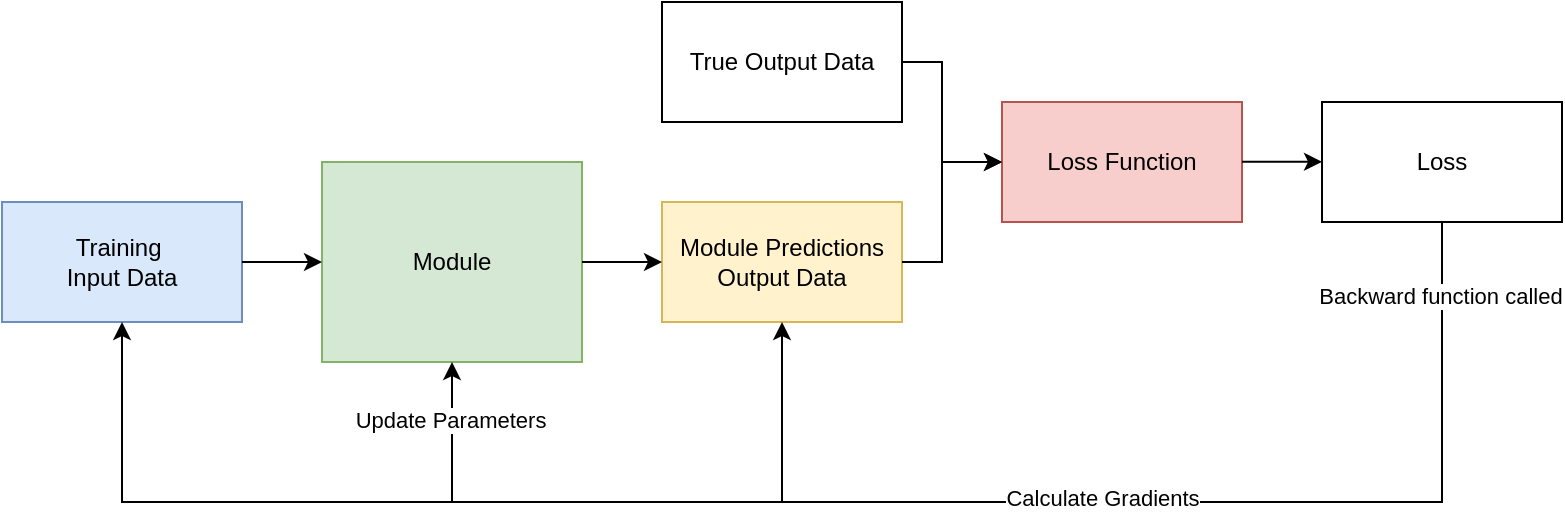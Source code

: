 <mxfile version="25.0.3">
  <diagram name="Page-1" id="5KFCiNz97AgDCEf3eIto">
    <mxGraphModel dx="991" dy="613" grid="1" gridSize="10" guides="1" tooltips="1" connect="1" arrows="1" fold="1" page="1" pageScale="1" pageWidth="827" pageHeight="1169" math="0" shadow="0">
      <root>
        <mxCell id="0" />
        <mxCell id="1" parent="0" />
        <mxCell id="_BpGqhoCsBsflLBsP414-1" value="Training&amp;nbsp;&lt;div&gt;Input Data&lt;/div&gt;" style="rounded=0;whiteSpace=wrap;html=1;fillColor=#dae8fc;strokeColor=#6c8ebf;" parent="1" vertex="1">
          <mxGeometry x="100" y="210" width="120" height="60" as="geometry" />
        </mxCell>
        <mxCell id="_BpGqhoCsBsflLBsP414-2" value="Module" style="rounded=0;whiteSpace=wrap;html=1;fillColor=#d5e8d4;strokeColor=#82b366;" parent="1" vertex="1">
          <mxGeometry x="260" y="190" width="130" height="100" as="geometry" />
        </mxCell>
        <mxCell id="_BpGqhoCsBsflLBsP414-3" value="" style="endArrow=classic;html=1;rounded=0;exitX=1;exitY=0.5;exitDx=0;exitDy=0;entryX=0;entryY=0.5;entryDx=0;entryDy=0;" parent="1" source="_BpGqhoCsBsflLBsP414-1" target="_BpGqhoCsBsflLBsP414-2" edge="1">
          <mxGeometry width="50" height="50" relative="1" as="geometry">
            <mxPoint x="360" y="270" as="sourcePoint" />
            <mxPoint x="410" y="220" as="targetPoint" />
          </mxGeometry>
        </mxCell>
        <mxCell id="_BpGqhoCsBsflLBsP414-4" value="Module Predictions Output Data" style="rounded=0;whiteSpace=wrap;html=1;fillColor=#fff2cc;strokeColor=#d6b656;" parent="1" vertex="1">
          <mxGeometry x="430" y="210" width="120" height="60" as="geometry" />
        </mxCell>
        <mxCell id="_BpGqhoCsBsflLBsP414-5" value="" style="endArrow=classic;html=1;rounded=0;exitX=1;exitY=0.5;exitDx=0;exitDy=0;entryX=0;entryY=0.5;entryDx=0;entryDy=0;" parent="1" source="_BpGqhoCsBsflLBsP414-2" target="_BpGqhoCsBsflLBsP414-4" edge="1">
          <mxGeometry width="50" height="50" relative="1" as="geometry">
            <mxPoint x="410" y="270" as="sourcePoint" />
            <mxPoint x="460" y="220" as="targetPoint" />
          </mxGeometry>
        </mxCell>
        <mxCell id="_BpGqhoCsBsflLBsP414-6" value="True Output Data" style="rounded=0;whiteSpace=wrap;html=1;" parent="1" vertex="1">
          <mxGeometry x="430" y="110" width="120" height="60" as="geometry" />
        </mxCell>
        <mxCell id="_BpGqhoCsBsflLBsP414-7" value="Loss Function" style="rounded=0;whiteSpace=wrap;html=1;fillColor=#f8cecc;strokeColor=#b85450;" parent="1" vertex="1">
          <mxGeometry x="600" y="160" width="120" height="60" as="geometry" />
        </mxCell>
        <mxCell id="_BpGqhoCsBsflLBsP414-8" value="" style="endArrow=classic;html=1;rounded=0;exitX=1;exitY=0.5;exitDx=0;exitDy=0;entryX=0;entryY=0.5;entryDx=0;entryDy=0;" parent="1" source="_BpGqhoCsBsflLBsP414-6" target="_BpGqhoCsBsflLBsP414-7" edge="1">
          <mxGeometry width="50" height="50" relative="1" as="geometry">
            <mxPoint x="640" y="260" as="sourcePoint" />
            <mxPoint x="690" y="210" as="targetPoint" />
            <Array as="points">
              <mxPoint x="570" y="140" />
              <mxPoint x="570" y="190" />
            </Array>
          </mxGeometry>
        </mxCell>
        <mxCell id="_BpGqhoCsBsflLBsP414-9" value="" style="endArrow=classic;html=1;rounded=0;exitX=1;exitY=0.5;exitDx=0;exitDy=0;entryX=0;entryY=0.5;entryDx=0;entryDy=0;" parent="1" source="_BpGqhoCsBsflLBsP414-4" target="_BpGqhoCsBsflLBsP414-7" edge="1">
          <mxGeometry width="50" height="50" relative="1" as="geometry">
            <mxPoint x="640" y="260" as="sourcePoint" />
            <mxPoint x="690" y="210" as="targetPoint" />
            <Array as="points">
              <mxPoint x="570" y="240" />
              <mxPoint x="570" y="190" />
            </Array>
          </mxGeometry>
        </mxCell>
        <mxCell id="_BpGqhoCsBsflLBsP414-12" value="" style="endArrow=classic;html=1;rounded=0;exitX=1;exitY=0.5;exitDx=0;exitDy=0;entryX=0;entryY=0.5;entryDx=0;entryDy=0;" parent="1" edge="1">
          <mxGeometry width="50" height="50" relative="1" as="geometry">
            <mxPoint x="720" y="189.89" as="sourcePoint" />
            <mxPoint x="760" y="189.89" as="targetPoint" />
          </mxGeometry>
        </mxCell>
        <mxCell id="_BpGqhoCsBsflLBsP414-13" value="Loss" style="rounded=0;whiteSpace=wrap;html=1;" parent="1" vertex="1">
          <mxGeometry x="760" y="160" width="120" height="60" as="geometry" />
        </mxCell>
        <mxCell id="_BpGqhoCsBsflLBsP414-14" value="" style="endArrow=classic;html=1;rounded=0;exitX=0.5;exitY=1;exitDx=0;exitDy=0;entryX=0.5;entryY=1;entryDx=0;entryDy=0;" parent="1" source="_BpGqhoCsBsflLBsP414-13" target="_BpGqhoCsBsflLBsP414-2" edge="1">
          <mxGeometry width="50" height="50" relative="1" as="geometry">
            <mxPoint x="590" y="390" as="sourcePoint" />
            <mxPoint x="640" y="340" as="targetPoint" />
            <Array as="points">
              <mxPoint x="820" y="360" />
              <mxPoint x="325" y="360" />
            </Array>
          </mxGeometry>
        </mxCell>
        <mxCell id="_BpGqhoCsBsflLBsP414-15" value="Backward function called" style="edgeLabel;html=1;align=center;verticalAlign=middle;resizable=0;points=[];" parent="_BpGqhoCsBsflLBsP414-14" vertex="1" connectable="0">
          <mxGeometry x="-0.897" y="-1" relative="1" as="geometry">
            <mxPoint as="offset" />
          </mxGeometry>
        </mxCell>
        <mxCell id="_BpGqhoCsBsflLBsP414-25" value="Calculate Gradients" style="edgeLabel;html=1;align=center;verticalAlign=middle;resizable=0;points=[];" parent="_BpGqhoCsBsflLBsP414-14" vertex="1" connectable="0">
          <mxGeometry x="0.027" y="-2" relative="1" as="geometry">
            <mxPoint x="52" as="offset" />
          </mxGeometry>
        </mxCell>
        <mxCell id="fboLiUUb6hGoFSgm-kUR-3" value="Update Parameters" style="edgeLabel;html=1;align=center;verticalAlign=middle;resizable=0;points=[];" vertex="1" connectable="0" parent="_BpGqhoCsBsflLBsP414-14">
          <mxGeometry x="0.92" y="1" relative="1" as="geometry">
            <mxPoint y="1" as="offset" />
          </mxGeometry>
        </mxCell>
        <mxCell id="_BpGqhoCsBsflLBsP414-17" value="" style="endArrow=classic;html=1;rounded=0;entryX=0.5;entryY=1;entryDx=0;entryDy=0;" parent="1" target="_BpGqhoCsBsflLBsP414-1" edge="1">
          <mxGeometry width="50" height="50" relative="1" as="geometry">
            <mxPoint x="330" y="360" as="sourcePoint" />
            <mxPoint x="390" y="270" as="targetPoint" />
            <Array as="points">
              <mxPoint x="160" y="360" />
            </Array>
          </mxGeometry>
        </mxCell>
        <mxCell id="_BpGqhoCsBsflLBsP414-18" value="" style="endArrow=classic;html=1;rounded=0;entryX=0.5;entryY=1;entryDx=0;entryDy=0;" parent="1" target="_BpGqhoCsBsflLBsP414-4" edge="1">
          <mxGeometry width="50" height="50" relative="1" as="geometry">
            <mxPoint x="490" y="360" as="sourcePoint" />
            <mxPoint x="540" y="270" as="targetPoint" />
          </mxGeometry>
        </mxCell>
      </root>
    </mxGraphModel>
  </diagram>
</mxfile>
